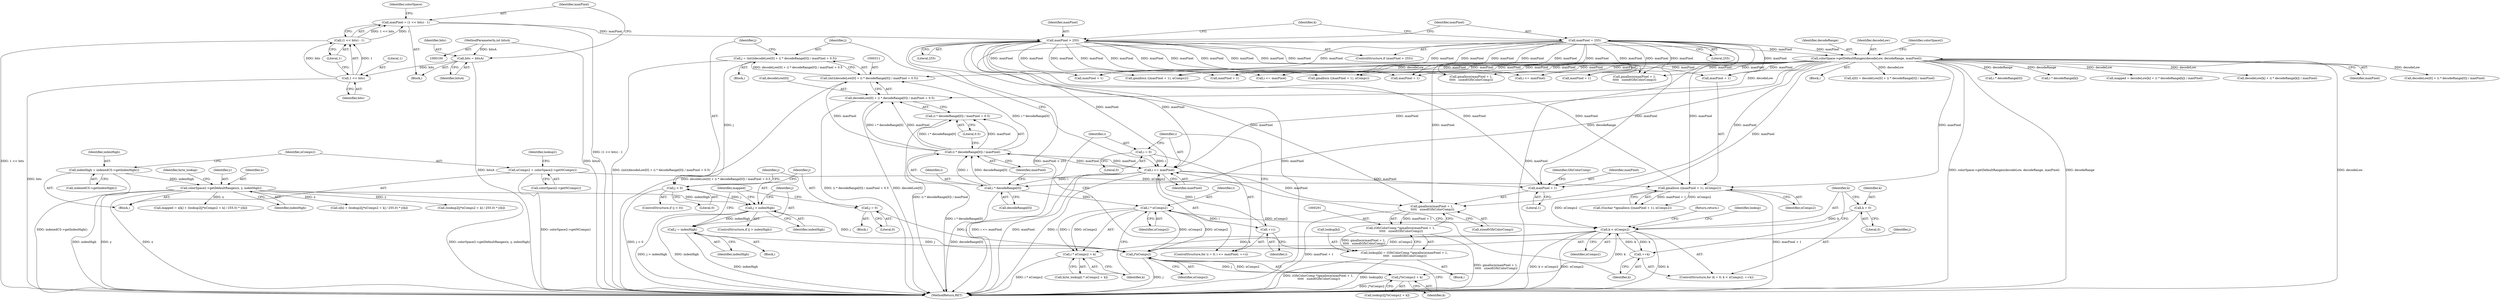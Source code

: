 digraph "0_poppler_7b2d314a61fd0e12f47c62996cb49ec0d1ba747a_4@integer" {
"1000308" [label="(Call,j = (int)(decodeLow[0] + (i * decodeRange[0]) / maxPixel + 0.5))"];
"1000310" [label="(Call,(int)(decodeLow[0] + (i * decodeRange[0]) / maxPixel + 0.5))"];
"1000163" [label="(Call,colorSpace->getDefaultRanges(decodeLow, decodeRange, maxPixel))"];
"1000139" [label="(Call,maxPixel = 255)"];
"1000136" [label="(Call,maxPixel > 255)"];
"1000125" [label="(Call,maxPixel = (1 << bits) - 1)"];
"1000127" [label="(Call,(1 << bits) - 1)"];
"1000128" [label="(Call,1 << bits)"];
"1000122" [label="(Call,bits = bitsA)"];
"1000101" [label="(MethodParameterIn,int bitsA)"];
"1000317" [label="(Call,(i * decodeRange[0]) / maxPixel)"];
"1000318" [label="(Call,i * decodeRange[0])"];
"1000302" [label="(Call,i <= maxPixel)"];
"1000305" [label="(Call,++i)"];
"1000373" [label="(Call,i * nComps2)"];
"1000353" [label="(Call,j*nComps2)"];
"1000330" [label="(Call,j = 0)"];
"1000335" [label="(Call,j > indexHigh)"];
"1000326" [label="(Call,j < 0)"];
"1000308" [label="(Call,j = (int)(decodeLow[0] + (i * decodeRange[0]) / maxPixel + 0.5))"];
"1000263" [label="(Call,colorSpace2->getDefaultRanges(x, y, indexHigh))"];
"1000254" [label="(Call,indexHigh = indexedCS->getIndexHigh())"];
"1000339" [label="(Call,j = indexHigh)"];
"1000280" [label="(Call,k < nComps2)"];
"1000283" [label="(Call,++k)"];
"1000277" [label="(Call,k = 0)"];
"1000271" [label="(Call,gmallocn ((maxPixel + 1), nComps2))"];
"1000257" [label="(Call,nComps2 = colorSpace2->getNComps())"];
"1000299" [label="(Call,i = 0)"];
"1000352" [label="(Call,j*nComps2 + k)"];
"1000372" [label="(Call,i * nComps2 + k)"];
"1000292" [label="(Call,gmallocn(maxPixel + 1,\n \t\t\t\t\t   sizeof(GfxColorComp)))"];
"1000290" [label="(Call,(GfxColorComp *)gmallocn(maxPixel + 1,\n \t\t\t\t\t   sizeof(GfxColorComp)))"];
"1000286" [label="(Call,lookup[k] = (GfxColorComp *)gmallocn(maxPixel + 1,\n \t\t\t\t\t   sizeof(GfxColorComp)))"];
"1000293" [label="(Call,maxPixel + 1)"];
"1000312" [label="(Call,decodeLow[0] + (i * decodeRange[0]) / maxPixel + 0.5)"];
"1000316" [label="(Call,(i * decodeRange[0]) / maxPixel + 0.5)"];
"1000254" [label="(Call,indexHigh = indexedCS->getIndexHigh())"];
"1000269" [label="(Call,(Guchar *)gmallocn ((maxPixel + 1), nComps2))"];
"1000355" [label="(Identifier,nComps2)"];
"1000332" [label="(Literal,0)"];
"1000452" [label="(Call,i * decodeRange[0])"];
"1000284" [label="(Identifier,k)"];
"1000101" [label="(MethodParameterIn,int bitsA)"];
"1000256" [label="(Call,indexedCS->getIndexHigh())"];
"1000266" [label="(Identifier,indexHigh)"];
"1000133" [label="(Identifier,colorSpace)"];
"1000344" [label="(Call,x[k] + (lookup2[j*nComps2 + k] / 255.0) * y[k])"];
"1000348" [label="(Call,(lookup2[j*nComps2 + k] / 255.0) * y[k])"];
"1000283" [label="(Call,++k)"];
"1000331" [label="(Identifier,j)"];
"1000278" [label="(Identifier,k)"];
"1000137" [label="(Identifier,maxPixel)"];
"1000129" [label="(Literal,1)"];
"1000123" [label="(Identifier,bits)"];
"1000370" [label="(Call,byte_lookup[i * nComps2 + k])"];
"1000305" [label="(Call,++i)"];
"1000309" [label="(Identifier,j)"];
"1000337" [label="(Identifier,indexHigh)"];
"1000127" [label="(Call,(1 << bits) - 1)"];
"1000259" [label="(Call,colorSpace2->getNComps())"];
"1000317" [label="(Call,(i * decodeRange[0]) / maxPixel)"];
"1000356" [label="(Identifier,k)"];
"1000124" [label="(Identifier,bitsA)"];
"1000583" [label="(Return,return;)"];
"1000319" [label="(Identifier,i)"];
"1000257" [label="(Call,nComps2 = colorSpace2->getNComps())"];
"1000271" [label="(Call,gmallocn ((maxPixel + 1), nComps2))"];
"1000316" [label="(Call,(i * decodeRange[0]) / maxPixel + 0.5)"];
"1000343" [label="(Identifier,mapped)"];
"1000292" [label="(Call,gmallocn(maxPixel + 1,\n \t\t\t\t\t   sizeof(GfxColorComp)))"];
"1000328" [label="(Literal,0)"];
"1000275" [label="(Identifier,nComps2)"];
"1000323" [label="(Identifier,maxPixel)"];
"1000310" [label="(Call,(int)(decodeLow[0] + (i * decodeRange[0]) / maxPixel + 0.5))"];
"1000280" [label="(Call,k < nComps2)"];
"1000536" [label="(Call,i * decodeRange[k])"];
"1000245" [label="(Block,)"];
"1000329" [label="(Block,)"];
"1000144" [label="(Identifier,k)"];
"1000529" [label="(Call,mapped = decodeLow[k] + (i * decodeRange[k]) / maxPixel)"];
"1000125" [label="(Call,maxPixel = (1 << bits) - 1)"];
"1000303" [label="(Identifier,i)"];
"1000325" [label="(ControlStructure,if (j < 0))"];
"1000128" [label="(Call,1 << bits)"];
"1000407" [label="(Call,maxPixel + 1)"];
"1000313" [label="(Call,decodeLow[0])"];
"1000352" [label="(Call,j*nComps2 + k)"];
"1000335" [label="(Call,j > indexHigh)"];
"1000287" [label="(Call,lookup[k])"];
"1000131" [label="(Literal,1)"];
"1000264" [label="(Identifier,x)"];
"1000334" [label="(ControlStructure,if (j > indexHigh))"];
"1000261" [label="(Identifier,lookup2)"];
"1000138" [label="(Literal,255)"];
"1000406" [label="(Call,gmallocn ((maxPixel + 1), nComps2))"];
"1000304" [label="(Identifier,maxPixel)"];
"1000302" [label="(Call,i <= maxPixel)"];
"1000308" [label="(Call,j = (int)(decodeLow[0] + (i * decodeRange[0]) / maxPixel + 0.5))"];
"1000130" [label="(Identifier,bits)"];
"1000285" [label="(Block,)"];
"1000141" [label="(Literal,255)"];
"1000277" [label="(Call,k = 0)"];
"1000376" [label="(Identifier,k)"];
"1000268" [label="(Identifier,byte_lookup)"];
"1000140" [label="(Identifier,maxPixel)"];
"1000301" [label="(Literal,0)"];
"1000288" [label="(Identifier,lookup)"];
"1000139" [label="(Call,maxPixel = 255)"];
"1000122" [label="(Call,bits = bitsA)"];
"1000307" [label="(Block,)"];
"1000318" [label="(Call,i * decodeRange[0])"];
"1000126" [label="(Identifier,maxPixel)"];
"1000324" [label="(Literal,0.5)"];
"1000375" [label="(Identifier,nComps2)"];
"1000493" [label="(Call,maxPixel + 1)"];
"1000306" [label="(Identifier,i)"];
"1000330" [label="(Call,j = 0)"];
"1000326" [label="(Call,j < 0)"];
"1000339" [label="(Call,j = indexHigh)"];
"1000523" [label="(Call,i <= maxPixel)"];
"1000492" [label="(Call,gmallocn ((maxPixel + 1), nComps))"];
"1000295" [label="(Literal,1)"];
"1000265" [label="(Identifier,y)"];
"1000341" [label="(Identifier,indexHigh)"];
"1000350" [label="(Call,lookup2[j*nComps2 + k])"];
"1000135" [label="(ControlStructure,if (maxPixel > 255))"];
"1000297" [label="(Identifier,GfxColorComp)"];
"1000298" [label="(ControlStructure,for (i = 0; i <= maxPixel; ++i))"];
"1000272" [label="(Call,maxPixel + 1)"];
"1000258" [label="(Identifier,nComps2)"];
"1000290" [label="(Call,(GfxColorComp *)gmallocn(maxPixel + 1,\n \t\t\t\t\t   sizeof(GfxColorComp)))"];
"1000165" [label="(Identifier,decodeRange)"];
"1000300" [label="(Identifier,i)"];
"1000531" [label="(Call,decodeLow[k] + (i * decodeRange[k]) / maxPixel)"];
"1000281" [label="(Identifier,k)"];
"1000428" [label="(Call,maxPixel + 1)"];
"1000164" [label="(Identifier,decodeLow)"];
"1000276" [label="(ControlStructure,for (k = 0; k < nComps2; ++k))"];
"1000299" [label="(Call,i = 0)"];
"1000373" [label="(Call,i * nComps2)"];
"1000593" [label="(MethodReturn,RET)"];
"1000296" [label="(Call,sizeof(GfxColorComp))"];
"1000513" [label="(Call,gmallocn(maxPixel + 1,\n\t\t\t\t\t   sizeof(GfxColorComp)))"];
"1000263" [label="(Call,colorSpace2->getDefaultRanges(x, y, indexHigh))"];
"1000166" [label="(Identifier,maxPixel)"];
"1000437" [label="(Call,i <= maxPixel)"];
"1000293" [label="(Call,maxPixel + 1)"];
"1000327" [label="(Identifier,j)"];
"1000336" [label="(Identifier,j)"];
"1000286" [label="(Call,lookup[k] = (GfxColorComp *)gmallocn(maxPixel + 1,\n \t\t\t\t\t   sizeof(GfxColorComp)))"];
"1000514" [label="(Call,maxPixel + 1)"];
"1000279" [label="(Literal,0)"];
"1000354" [label="(Identifier,j)"];
"1000427" [label="(Call,gmallocn(maxPixel + 1,\n\t\t\t\t\t   sizeof(GfxColorComp)))"];
"1000338" [label="(Block,)"];
"1000294" [label="(Identifier,maxPixel)"];
"1000447" [label="(Call,decodeLow[0] + (i * decodeRange[0]) / maxPixel)"];
"1000342" [label="(Call,mapped = x[k] + (lookup2[j*nComps2 + k] / 255.0) * y[k])"];
"1000136" [label="(Call,maxPixel > 255)"];
"1000372" [label="(Call,i * nComps2 + k)"];
"1000374" [label="(Identifier,i)"];
"1000236" [label="(Identifier,colorSpace2)"];
"1000312" [label="(Call,decodeLow[0] + (i * decodeRange[0]) / maxPixel + 0.5)"];
"1000340" [label="(Identifier,j)"];
"1000282" [label="(Identifier,nComps2)"];
"1000104" [label="(Block,)"];
"1000353" [label="(Call,j*nComps2)"];
"1000320" [label="(Call,decodeRange[0])"];
"1000159" [label="(Block,)"];
"1000255" [label="(Identifier,indexHigh)"];
"1000443" [label="(Call,x[0] = decodeLow[0] + (i * decodeRange[0]) / maxPixel)"];
"1000163" [label="(Call,colorSpace->getDefaultRanges(decodeLow, decodeRange, maxPixel))"];
"1000308" -> "1000307"  [label="AST: "];
"1000308" -> "1000310"  [label="CFG: "];
"1000309" -> "1000308"  [label="AST: "];
"1000310" -> "1000308"  [label="AST: "];
"1000327" -> "1000308"  [label="CFG: "];
"1000308" -> "1000593"  [label="DDG: (int)(decodeLow[0] + (i * decodeRange[0]) / maxPixel + 0.5)"];
"1000310" -> "1000308"  [label="DDG: decodeLow[0] + (i * decodeRange[0]) / maxPixel + 0.5"];
"1000308" -> "1000326"  [label="DDG: j"];
"1000310" -> "1000312"  [label="CFG: "];
"1000311" -> "1000310"  [label="AST: "];
"1000312" -> "1000310"  [label="AST: "];
"1000310" -> "1000593"  [label="DDG: decodeLow[0] + (i * decodeRange[0]) / maxPixel + 0.5"];
"1000163" -> "1000310"  [label="DDG: decodeLow"];
"1000317" -> "1000310"  [label="DDG: i * decodeRange[0]"];
"1000317" -> "1000310"  [label="DDG: maxPixel"];
"1000163" -> "1000159"  [label="AST: "];
"1000163" -> "1000166"  [label="CFG: "];
"1000164" -> "1000163"  [label="AST: "];
"1000165" -> "1000163"  [label="AST: "];
"1000166" -> "1000163"  [label="AST: "];
"1000236" -> "1000163"  [label="CFG: "];
"1000163" -> "1000593"  [label="DDG: decodeLow"];
"1000163" -> "1000593"  [label="DDG: colorSpace->getDefaultRanges(decodeLow, decodeRange, maxPixel)"];
"1000163" -> "1000593"  [label="DDG: decodeRange"];
"1000139" -> "1000163"  [label="DDG: maxPixel"];
"1000136" -> "1000163"  [label="DDG: maxPixel"];
"1000163" -> "1000271"  [label="DDG: maxPixel"];
"1000163" -> "1000272"  [label="DDG: maxPixel"];
"1000163" -> "1000292"  [label="DDG: maxPixel"];
"1000163" -> "1000293"  [label="DDG: maxPixel"];
"1000163" -> "1000302"  [label="DDG: maxPixel"];
"1000163" -> "1000312"  [label="DDG: decodeLow"];
"1000163" -> "1000318"  [label="DDG: decodeRange"];
"1000163" -> "1000406"  [label="DDG: maxPixel"];
"1000163" -> "1000407"  [label="DDG: maxPixel"];
"1000163" -> "1000427"  [label="DDG: maxPixel"];
"1000163" -> "1000428"  [label="DDG: maxPixel"];
"1000163" -> "1000437"  [label="DDG: maxPixel"];
"1000163" -> "1000443"  [label="DDG: decodeLow"];
"1000163" -> "1000447"  [label="DDG: decodeLow"];
"1000163" -> "1000452"  [label="DDG: decodeRange"];
"1000163" -> "1000492"  [label="DDG: maxPixel"];
"1000163" -> "1000493"  [label="DDG: maxPixel"];
"1000163" -> "1000513"  [label="DDG: maxPixel"];
"1000163" -> "1000514"  [label="DDG: maxPixel"];
"1000163" -> "1000523"  [label="DDG: maxPixel"];
"1000163" -> "1000529"  [label="DDG: decodeLow"];
"1000163" -> "1000531"  [label="DDG: decodeLow"];
"1000163" -> "1000536"  [label="DDG: decodeRange"];
"1000139" -> "1000135"  [label="AST: "];
"1000139" -> "1000141"  [label="CFG: "];
"1000140" -> "1000139"  [label="AST: "];
"1000141" -> "1000139"  [label="AST: "];
"1000144" -> "1000139"  [label="CFG: "];
"1000139" -> "1000593"  [label="DDG: maxPixel"];
"1000139" -> "1000271"  [label="DDG: maxPixel"];
"1000139" -> "1000272"  [label="DDG: maxPixel"];
"1000139" -> "1000292"  [label="DDG: maxPixel"];
"1000139" -> "1000293"  [label="DDG: maxPixel"];
"1000139" -> "1000302"  [label="DDG: maxPixel"];
"1000139" -> "1000406"  [label="DDG: maxPixel"];
"1000139" -> "1000407"  [label="DDG: maxPixel"];
"1000139" -> "1000427"  [label="DDG: maxPixel"];
"1000139" -> "1000428"  [label="DDG: maxPixel"];
"1000139" -> "1000437"  [label="DDG: maxPixel"];
"1000139" -> "1000492"  [label="DDG: maxPixel"];
"1000139" -> "1000493"  [label="DDG: maxPixel"];
"1000139" -> "1000513"  [label="DDG: maxPixel"];
"1000139" -> "1000514"  [label="DDG: maxPixel"];
"1000139" -> "1000523"  [label="DDG: maxPixel"];
"1000136" -> "1000135"  [label="AST: "];
"1000136" -> "1000138"  [label="CFG: "];
"1000137" -> "1000136"  [label="AST: "];
"1000138" -> "1000136"  [label="AST: "];
"1000140" -> "1000136"  [label="CFG: "];
"1000144" -> "1000136"  [label="CFG: "];
"1000136" -> "1000593"  [label="DDG: maxPixel > 255"];
"1000136" -> "1000593"  [label="DDG: maxPixel"];
"1000125" -> "1000136"  [label="DDG: maxPixel"];
"1000136" -> "1000271"  [label="DDG: maxPixel"];
"1000136" -> "1000272"  [label="DDG: maxPixel"];
"1000136" -> "1000292"  [label="DDG: maxPixel"];
"1000136" -> "1000293"  [label="DDG: maxPixel"];
"1000136" -> "1000302"  [label="DDG: maxPixel"];
"1000136" -> "1000406"  [label="DDG: maxPixel"];
"1000136" -> "1000407"  [label="DDG: maxPixel"];
"1000136" -> "1000427"  [label="DDG: maxPixel"];
"1000136" -> "1000428"  [label="DDG: maxPixel"];
"1000136" -> "1000437"  [label="DDG: maxPixel"];
"1000136" -> "1000492"  [label="DDG: maxPixel"];
"1000136" -> "1000493"  [label="DDG: maxPixel"];
"1000136" -> "1000513"  [label="DDG: maxPixel"];
"1000136" -> "1000514"  [label="DDG: maxPixel"];
"1000136" -> "1000523"  [label="DDG: maxPixel"];
"1000125" -> "1000104"  [label="AST: "];
"1000125" -> "1000127"  [label="CFG: "];
"1000126" -> "1000125"  [label="AST: "];
"1000127" -> "1000125"  [label="AST: "];
"1000133" -> "1000125"  [label="CFG: "];
"1000125" -> "1000593"  [label="DDG: (1 << bits) - 1"];
"1000127" -> "1000125"  [label="DDG: 1 << bits"];
"1000127" -> "1000125"  [label="DDG: 1"];
"1000127" -> "1000131"  [label="CFG: "];
"1000128" -> "1000127"  [label="AST: "];
"1000131" -> "1000127"  [label="AST: "];
"1000127" -> "1000593"  [label="DDG: 1 << bits"];
"1000128" -> "1000127"  [label="DDG: 1"];
"1000128" -> "1000127"  [label="DDG: bits"];
"1000128" -> "1000130"  [label="CFG: "];
"1000129" -> "1000128"  [label="AST: "];
"1000130" -> "1000128"  [label="AST: "];
"1000131" -> "1000128"  [label="CFG: "];
"1000128" -> "1000593"  [label="DDG: bits"];
"1000122" -> "1000128"  [label="DDG: bits"];
"1000122" -> "1000104"  [label="AST: "];
"1000122" -> "1000124"  [label="CFG: "];
"1000123" -> "1000122"  [label="AST: "];
"1000124" -> "1000122"  [label="AST: "];
"1000126" -> "1000122"  [label="CFG: "];
"1000122" -> "1000593"  [label="DDG: bitsA"];
"1000101" -> "1000122"  [label="DDG: bitsA"];
"1000101" -> "1000100"  [label="AST: "];
"1000101" -> "1000593"  [label="DDG: bitsA"];
"1000317" -> "1000316"  [label="AST: "];
"1000317" -> "1000323"  [label="CFG: "];
"1000318" -> "1000317"  [label="AST: "];
"1000323" -> "1000317"  [label="AST: "];
"1000324" -> "1000317"  [label="CFG: "];
"1000317" -> "1000593"  [label="DDG: i * decodeRange[0]"];
"1000317" -> "1000302"  [label="DDG: maxPixel"];
"1000317" -> "1000312"  [label="DDG: i * decodeRange[0]"];
"1000317" -> "1000312"  [label="DDG: maxPixel"];
"1000317" -> "1000316"  [label="DDG: i * decodeRange[0]"];
"1000317" -> "1000316"  [label="DDG: maxPixel"];
"1000318" -> "1000317"  [label="DDG: i"];
"1000318" -> "1000317"  [label="DDG: decodeRange[0]"];
"1000302" -> "1000317"  [label="DDG: maxPixel"];
"1000318" -> "1000320"  [label="CFG: "];
"1000319" -> "1000318"  [label="AST: "];
"1000320" -> "1000318"  [label="AST: "];
"1000323" -> "1000318"  [label="CFG: "];
"1000318" -> "1000593"  [label="DDG: decodeRange[0]"];
"1000302" -> "1000318"  [label="DDG: i"];
"1000318" -> "1000373"  [label="DDG: i"];
"1000302" -> "1000298"  [label="AST: "];
"1000302" -> "1000304"  [label="CFG: "];
"1000303" -> "1000302"  [label="AST: "];
"1000304" -> "1000302"  [label="AST: "];
"1000309" -> "1000302"  [label="CFG: "];
"1000284" -> "1000302"  [label="CFG: "];
"1000302" -> "1000593"  [label="DDG: maxPixel"];
"1000302" -> "1000593"  [label="DDG: i"];
"1000302" -> "1000593"  [label="DDG: i <= maxPixel"];
"1000302" -> "1000292"  [label="DDG: maxPixel"];
"1000302" -> "1000293"  [label="DDG: maxPixel"];
"1000305" -> "1000302"  [label="DDG: i"];
"1000299" -> "1000302"  [label="DDG: i"];
"1000305" -> "1000298"  [label="AST: "];
"1000305" -> "1000306"  [label="CFG: "];
"1000306" -> "1000305"  [label="AST: "];
"1000303" -> "1000305"  [label="CFG: "];
"1000373" -> "1000305"  [label="DDG: i"];
"1000373" -> "1000372"  [label="AST: "];
"1000373" -> "1000375"  [label="CFG: "];
"1000374" -> "1000373"  [label="AST: "];
"1000375" -> "1000373"  [label="AST: "];
"1000376" -> "1000373"  [label="CFG: "];
"1000373" -> "1000280"  [label="DDG: nComps2"];
"1000373" -> "1000353"  [label="DDG: nComps2"];
"1000373" -> "1000372"  [label="DDG: i"];
"1000373" -> "1000372"  [label="DDG: nComps2"];
"1000353" -> "1000373"  [label="DDG: nComps2"];
"1000353" -> "1000352"  [label="AST: "];
"1000353" -> "1000355"  [label="CFG: "];
"1000354" -> "1000353"  [label="AST: "];
"1000355" -> "1000353"  [label="AST: "];
"1000356" -> "1000353"  [label="CFG: "];
"1000353" -> "1000593"  [label="DDG: j"];
"1000353" -> "1000352"  [label="DDG: j"];
"1000353" -> "1000352"  [label="DDG: nComps2"];
"1000330" -> "1000353"  [label="DDG: j"];
"1000335" -> "1000353"  [label="DDG: j"];
"1000339" -> "1000353"  [label="DDG: j"];
"1000280" -> "1000353"  [label="DDG: nComps2"];
"1000330" -> "1000329"  [label="AST: "];
"1000330" -> "1000332"  [label="CFG: "];
"1000331" -> "1000330"  [label="AST: "];
"1000332" -> "1000330"  [label="AST: "];
"1000343" -> "1000330"  [label="CFG: "];
"1000335" -> "1000334"  [label="AST: "];
"1000335" -> "1000337"  [label="CFG: "];
"1000336" -> "1000335"  [label="AST: "];
"1000337" -> "1000335"  [label="AST: "];
"1000340" -> "1000335"  [label="CFG: "];
"1000343" -> "1000335"  [label="CFG: "];
"1000335" -> "1000593"  [label="DDG: indexHigh"];
"1000335" -> "1000593"  [label="DDG: j > indexHigh"];
"1000326" -> "1000335"  [label="DDG: j"];
"1000263" -> "1000335"  [label="DDG: indexHigh"];
"1000335" -> "1000339"  [label="DDG: indexHigh"];
"1000326" -> "1000325"  [label="AST: "];
"1000326" -> "1000328"  [label="CFG: "];
"1000327" -> "1000326"  [label="AST: "];
"1000328" -> "1000326"  [label="AST: "];
"1000331" -> "1000326"  [label="CFG: "];
"1000336" -> "1000326"  [label="CFG: "];
"1000326" -> "1000593"  [label="DDG: j < 0"];
"1000263" -> "1000245"  [label="AST: "];
"1000263" -> "1000266"  [label="CFG: "];
"1000264" -> "1000263"  [label="AST: "];
"1000265" -> "1000263"  [label="AST: "];
"1000266" -> "1000263"  [label="AST: "];
"1000268" -> "1000263"  [label="CFG: "];
"1000263" -> "1000593"  [label="DDG: y"];
"1000263" -> "1000593"  [label="DDG: x"];
"1000263" -> "1000593"  [label="DDG: colorSpace2->getDefaultRanges(x, y, indexHigh)"];
"1000263" -> "1000593"  [label="DDG: indexHigh"];
"1000254" -> "1000263"  [label="DDG: indexHigh"];
"1000263" -> "1000342"  [label="DDG: x"];
"1000263" -> "1000344"  [label="DDG: x"];
"1000263" -> "1000348"  [label="DDG: y"];
"1000254" -> "1000245"  [label="AST: "];
"1000254" -> "1000256"  [label="CFG: "];
"1000255" -> "1000254"  [label="AST: "];
"1000256" -> "1000254"  [label="AST: "];
"1000258" -> "1000254"  [label="CFG: "];
"1000254" -> "1000593"  [label="DDG: indexedCS->getIndexHigh()"];
"1000339" -> "1000338"  [label="AST: "];
"1000339" -> "1000341"  [label="CFG: "];
"1000340" -> "1000339"  [label="AST: "];
"1000341" -> "1000339"  [label="AST: "];
"1000343" -> "1000339"  [label="CFG: "];
"1000339" -> "1000593"  [label="DDG: indexHigh"];
"1000280" -> "1000276"  [label="AST: "];
"1000280" -> "1000282"  [label="CFG: "];
"1000281" -> "1000280"  [label="AST: "];
"1000282" -> "1000280"  [label="AST: "];
"1000288" -> "1000280"  [label="CFG: "];
"1000583" -> "1000280"  [label="CFG: "];
"1000280" -> "1000593"  [label="DDG: nComps2"];
"1000280" -> "1000593"  [label="DDG: k < nComps2"];
"1000280" -> "1000593"  [label="DDG: k"];
"1000283" -> "1000280"  [label="DDG: k"];
"1000277" -> "1000280"  [label="DDG: k"];
"1000271" -> "1000280"  [label="DDG: nComps2"];
"1000280" -> "1000283"  [label="DDG: k"];
"1000280" -> "1000352"  [label="DDG: k"];
"1000280" -> "1000372"  [label="DDG: k"];
"1000283" -> "1000276"  [label="AST: "];
"1000283" -> "1000284"  [label="CFG: "];
"1000284" -> "1000283"  [label="AST: "];
"1000281" -> "1000283"  [label="CFG: "];
"1000277" -> "1000276"  [label="AST: "];
"1000277" -> "1000279"  [label="CFG: "];
"1000278" -> "1000277"  [label="AST: "];
"1000279" -> "1000277"  [label="AST: "];
"1000281" -> "1000277"  [label="CFG: "];
"1000271" -> "1000269"  [label="AST: "];
"1000271" -> "1000275"  [label="CFG: "];
"1000272" -> "1000271"  [label="AST: "];
"1000275" -> "1000271"  [label="AST: "];
"1000269" -> "1000271"  [label="CFG: "];
"1000271" -> "1000593"  [label="DDG: maxPixel + 1"];
"1000271" -> "1000269"  [label="DDG: maxPixel + 1"];
"1000271" -> "1000269"  [label="DDG: nComps2"];
"1000257" -> "1000271"  [label="DDG: nComps2"];
"1000257" -> "1000245"  [label="AST: "];
"1000257" -> "1000259"  [label="CFG: "];
"1000258" -> "1000257"  [label="AST: "];
"1000259" -> "1000257"  [label="AST: "];
"1000261" -> "1000257"  [label="CFG: "];
"1000257" -> "1000593"  [label="DDG: colorSpace2->getNComps()"];
"1000299" -> "1000298"  [label="AST: "];
"1000299" -> "1000301"  [label="CFG: "];
"1000300" -> "1000299"  [label="AST: "];
"1000301" -> "1000299"  [label="AST: "];
"1000303" -> "1000299"  [label="CFG: "];
"1000352" -> "1000350"  [label="AST: "];
"1000352" -> "1000356"  [label="CFG: "];
"1000356" -> "1000352"  [label="AST: "];
"1000350" -> "1000352"  [label="CFG: "];
"1000352" -> "1000593"  [label="DDG: j*nComps2"];
"1000372" -> "1000370"  [label="AST: "];
"1000372" -> "1000376"  [label="CFG: "];
"1000376" -> "1000372"  [label="AST: "];
"1000370" -> "1000372"  [label="CFG: "];
"1000372" -> "1000593"  [label="DDG: i * nComps2"];
"1000292" -> "1000290"  [label="AST: "];
"1000292" -> "1000296"  [label="CFG: "];
"1000293" -> "1000292"  [label="AST: "];
"1000296" -> "1000292"  [label="AST: "];
"1000290" -> "1000292"  [label="CFG: "];
"1000292" -> "1000593"  [label="DDG: maxPixel + 1"];
"1000292" -> "1000290"  [label="DDG: maxPixel + 1"];
"1000290" -> "1000286"  [label="AST: "];
"1000291" -> "1000290"  [label="AST: "];
"1000286" -> "1000290"  [label="CFG: "];
"1000290" -> "1000593"  [label="DDG: gmallocn(maxPixel + 1,\n \t\t\t\t\t   sizeof(GfxColorComp))"];
"1000290" -> "1000286"  [label="DDG: gmallocn(maxPixel + 1,\n \t\t\t\t\t   sizeof(GfxColorComp))"];
"1000286" -> "1000285"  [label="AST: "];
"1000287" -> "1000286"  [label="AST: "];
"1000300" -> "1000286"  [label="CFG: "];
"1000286" -> "1000593"  [label="DDG: (GfxColorComp *)gmallocn(maxPixel + 1,\n \t\t\t\t\t   sizeof(GfxColorComp))"];
"1000286" -> "1000593"  [label="DDG: lookup[k]"];
"1000293" -> "1000295"  [label="CFG: "];
"1000294" -> "1000293"  [label="AST: "];
"1000295" -> "1000293"  [label="AST: "];
"1000297" -> "1000293"  [label="CFG: "];
"1000312" -> "1000316"  [label="CFG: "];
"1000313" -> "1000312"  [label="AST: "];
"1000316" -> "1000312"  [label="AST: "];
"1000312" -> "1000593"  [label="DDG: (i * decodeRange[0]) / maxPixel + 0.5"];
"1000312" -> "1000593"  [label="DDG: decodeLow[0]"];
"1000316" -> "1000324"  [label="CFG: "];
"1000324" -> "1000316"  [label="AST: "];
"1000316" -> "1000593"  [label="DDG: (i * decodeRange[0]) / maxPixel"];
}
